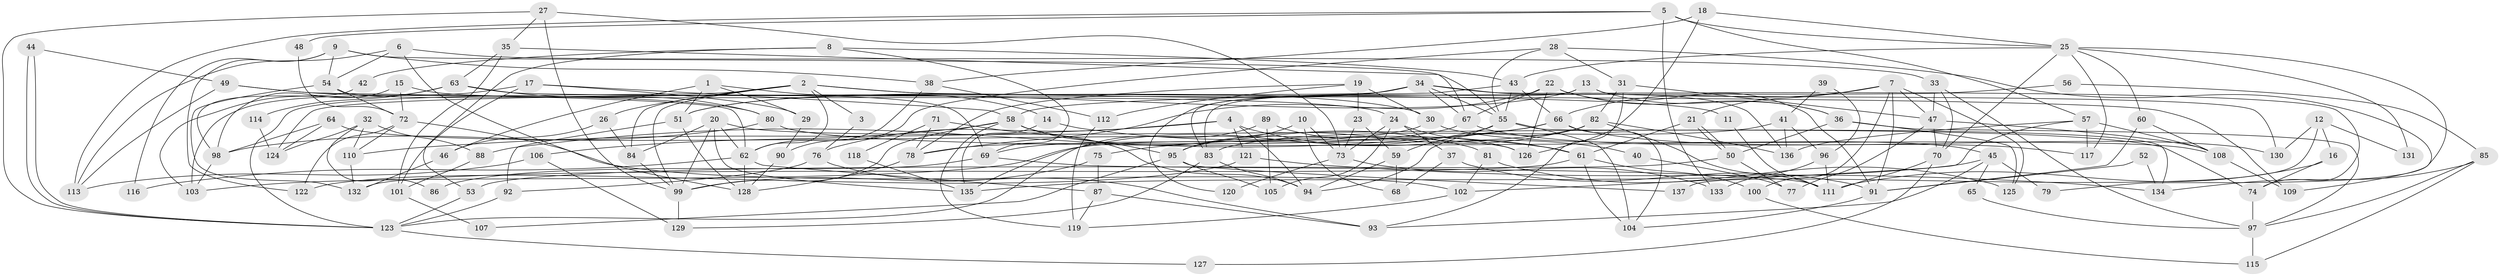 // Generated by graph-tools (version 1.1) at 2025/11/02/27/25 16:11:23]
// undirected, 137 vertices, 274 edges
graph export_dot {
graph [start="1"]
  node [color=gray90,style=filled];
  1;
  2;
  3;
  4;
  5;
  6;
  7;
  8;
  9;
  10;
  11;
  12;
  13;
  14;
  15;
  16;
  17;
  18;
  19;
  20;
  21;
  22;
  23;
  24;
  25;
  26;
  27;
  28;
  29;
  30;
  31;
  32;
  33;
  34;
  35;
  36;
  37;
  38;
  39;
  40;
  41;
  42;
  43;
  44;
  45;
  46;
  47;
  48;
  49;
  50;
  51;
  52;
  53;
  54;
  55;
  56;
  57;
  58;
  59;
  60;
  61;
  62;
  63;
  64;
  65;
  66;
  67;
  68;
  69;
  70;
  71;
  72;
  73;
  74;
  75;
  76;
  77;
  78;
  79;
  80;
  81;
  82;
  83;
  84;
  85;
  86;
  87;
  88;
  89;
  90;
  91;
  92;
  93;
  94;
  95;
  96;
  97;
  98;
  99;
  100;
  101;
  102;
  103;
  104;
  105;
  106;
  107;
  108;
  109;
  110;
  111;
  112;
  113;
  114;
  115;
  116;
  117;
  118;
  119;
  120;
  121;
  122;
  123;
  124;
  125;
  126;
  127;
  128;
  129;
  130;
  131;
  132;
  133;
  134;
  135;
  136;
  137;
  1 -- 46;
  1 -- 51;
  1 -- 14;
  1 -- 29;
  2 -- 123;
  2 -- 62;
  2 -- 3;
  2 -- 11;
  2 -- 26;
  2 -- 30;
  2 -- 84;
  2 -- 99;
  3 -- 76;
  4 -- 94;
  4 -- 76;
  4 -- 40;
  4 -- 110;
  4 -- 121;
  5 -- 113;
  5 -- 25;
  5 -- 48;
  5 -- 57;
  5 -- 133;
  6 -- 33;
  6 -- 128;
  6 -- 54;
  6 -- 113;
  7 -- 91;
  7 -- 47;
  7 -- 21;
  7 -- 66;
  7 -- 100;
  7 -- 125;
  8 -- 43;
  8 -- 69;
  8 -- 42;
  8 -- 53;
  9 -- 54;
  9 -- 55;
  9 -- 38;
  9 -- 116;
  9 -- 122;
  10 -- 73;
  10 -- 95;
  10 -- 68;
  11 -- 111;
  12 -- 16;
  12 -- 130;
  12 -- 131;
  12 -- 137;
  13 -- 36;
  13 -- 51;
  13 -- 83;
  13 -- 130;
  14 -- 61;
  14 -- 135;
  15 -- 98;
  15 -- 24;
  15 -- 72;
  16 -- 74;
  16 -- 111;
  17 -- 58;
  17 -- 101;
  17 -- 29;
  17 -- 103;
  18 -- 38;
  18 -- 25;
  18 -- 126;
  19 -- 30;
  19 -- 23;
  19 -- 78;
  19 -- 112;
  20 -- 135;
  20 -- 99;
  20 -- 62;
  20 -- 74;
  20 -- 84;
  21 -- 50;
  21 -- 50;
  21 -- 61;
  22 -- 78;
  22 -- 67;
  22 -- 36;
  22 -- 91;
  22 -- 126;
  23 -- 59;
  23 -- 73;
  24 -- 37;
  24 -- 61;
  24 -- 73;
  24 -- 105;
  25 -- 60;
  25 -- 117;
  25 -- 43;
  25 -- 70;
  25 -- 79;
  25 -- 131;
  26 -- 84;
  26 -- 46;
  27 -- 123;
  27 -- 99;
  27 -- 35;
  27 -- 73;
  28 -- 90;
  28 -- 31;
  28 -- 55;
  28 -- 109;
  29 -- 90;
  30 -- 69;
  30 -- 45;
  31 -- 93;
  31 -- 47;
  31 -- 82;
  32 -- 124;
  32 -- 110;
  32 -- 86;
  32 -- 88;
  33 -- 97;
  33 -- 47;
  33 -- 70;
  34 -- 74;
  34 -- 55;
  34 -- 51;
  34 -- 67;
  34 -- 120;
  34 -- 124;
  34 -- 136;
  35 -- 63;
  35 -- 67;
  35 -- 101;
  36 -- 125;
  36 -- 50;
  36 -- 97;
  37 -- 91;
  37 -- 68;
  38 -- 112;
  38 -- 62;
  39 -- 96;
  39 -- 41;
  40 -- 77;
  41 -- 96;
  41 -- 83;
  41 -- 136;
  42 -- 98;
  43 -- 66;
  43 -- 55;
  43 -- 83;
  44 -- 123;
  44 -- 123;
  44 -- 49;
  45 -- 135;
  45 -- 65;
  45 -- 79;
  45 -- 93;
  46 -- 132;
  47 -- 70;
  47 -- 108;
  47 -- 77;
  48 -- 72;
  49 -- 62;
  49 -- 113;
  49 -- 80;
  50 -- 53;
  50 -- 77;
  51 -- 128;
  51 -- 92;
  52 -- 134;
  52 -- 91;
  53 -- 123;
  54 -- 132;
  54 -- 69;
  54 -- 72;
  55 -- 59;
  55 -- 104;
  55 -- 134;
  55 -- 135;
  56 -- 85;
  56 -- 58;
  57 -- 136;
  57 -- 102;
  57 -- 108;
  57 -- 117;
  58 -- 99;
  58 -- 95;
  58 -- 81;
  58 -- 106;
  58 -- 119;
  59 -- 94;
  59 -- 68;
  60 -- 91;
  60 -- 108;
  61 -- 104;
  61 -- 100;
  61 -- 132;
  62 -- 87;
  62 -- 116;
  62 -- 128;
  63 -- 103;
  63 -- 80;
  63 -- 109;
  63 -- 114;
  64 -- 98;
  64 -- 126;
  64 -- 124;
  65 -- 97;
  66 -- 75;
  66 -- 88;
  66 -- 104;
  66 -- 130;
  67 -- 78;
  67 -- 117;
  69 -- 111;
  69 -- 86;
  70 -- 111;
  70 -- 127;
  71 -- 78;
  71 -- 94;
  71 -- 118;
  72 -- 102;
  72 -- 110;
  72 -- 122;
  73 -- 120;
  73 -- 133;
  74 -- 97;
  75 -- 87;
  75 -- 99;
  76 -- 93;
  76 -- 92;
  78 -- 128;
  80 -- 108;
  80 -- 98;
  81 -- 102;
  81 -- 125;
  82 -- 136;
  82 -- 94;
  82 -- 95;
  82 -- 103;
  82 -- 111;
  83 -- 94;
  83 -- 129;
  84 -- 99;
  85 -- 97;
  85 -- 134;
  85 -- 115;
  87 -- 119;
  87 -- 93;
  88 -- 101;
  89 -- 126;
  89 -- 123;
  89 -- 105;
  90 -- 128;
  91 -- 104;
  92 -- 123;
  95 -- 105;
  95 -- 107;
  95 -- 137;
  96 -- 111;
  96 -- 133;
  97 -- 115;
  98 -- 103;
  99 -- 129;
  100 -- 115;
  101 -- 107;
  102 -- 119;
  106 -- 129;
  106 -- 113;
  108 -- 109;
  110 -- 132;
  112 -- 119;
  114 -- 124;
  118 -- 135;
  121 -- 122;
  121 -- 134;
  123 -- 127;
}
